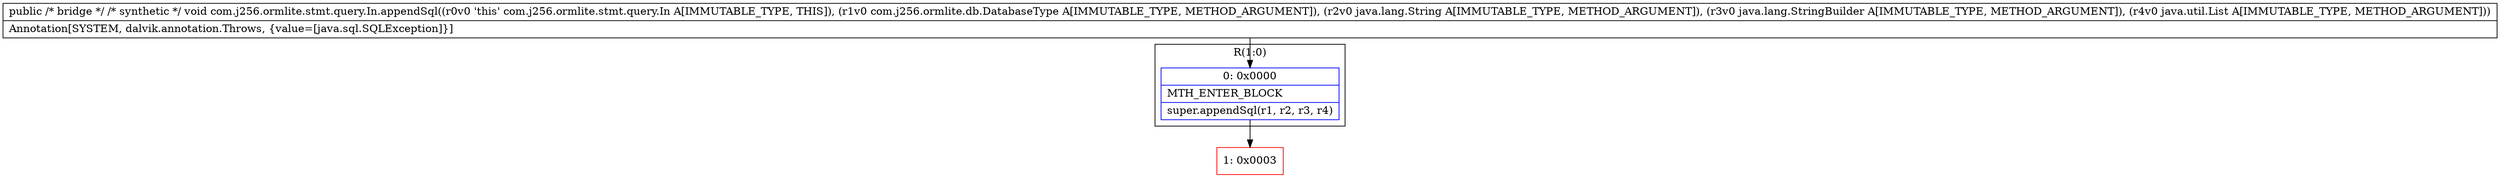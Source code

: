 digraph "CFG forcom.j256.ormlite.stmt.query.In.appendSql(Lcom\/j256\/ormlite\/db\/DatabaseType;Ljava\/lang\/String;Ljava\/lang\/StringBuilder;Ljava\/util\/List;)V" {
subgraph cluster_Region_882386867 {
label = "R(1:0)";
node [shape=record,color=blue];
Node_0 [shape=record,label="{0\:\ 0x0000|MTH_ENTER_BLOCK\l|super.appendSql(r1, r2, r3, r4)\l}"];
}
Node_1 [shape=record,color=red,label="{1\:\ 0x0003}"];
MethodNode[shape=record,label="{public \/* bridge *\/ \/* synthetic *\/ void com.j256.ormlite.stmt.query.In.appendSql((r0v0 'this' com.j256.ormlite.stmt.query.In A[IMMUTABLE_TYPE, THIS]), (r1v0 com.j256.ormlite.db.DatabaseType A[IMMUTABLE_TYPE, METHOD_ARGUMENT]), (r2v0 java.lang.String A[IMMUTABLE_TYPE, METHOD_ARGUMENT]), (r3v0 java.lang.StringBuilder A[IMMUTABLE_TYPE, METHOD_ARGUMENT]), (r4v0 java.util.List A[IMMUTABLE_TYPE, METHOD_ARGUMENT]))  | Annotation[SYSTEM, dalvik.annotation.Throws, \{value=[java.sql.SQLException]\}]\l}"];
MethodNode -> Node_0;
Node_0 -> Node_1;
}

